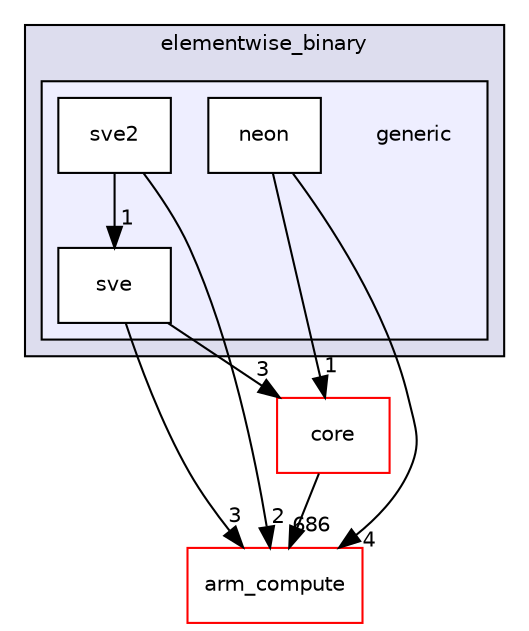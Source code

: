 digraph "src/cpu/kernels/elementwise_binary/generic" {
  compound=true
  node [ fontsize="10", fontname="Helvetica"];
  edge [ labelfontsize="10", labelfontname="Helvetica"];
  subgraph clusterdir_66520ab4814343cef4d99a57e61c0978 {
    graph [ bgcolor="#ddddee", pencolor="black", label="elementwise_binary" fontname="Helvetica", fontsize="10", URL="dir_66520ab4814343cef4d99a57e61c0978.xhtml"]
  subgraph clusterdir_8009c81bd03a5456d0f628033db7357f {
    graph [ bgcolor="#eeeeff", pencolor="black", label="" URL="dir_8009c81bd03a5456d0f628033db7357f.xhtml"];
    dir_8009c81bd03a5456d0f628033db7357f [shape=plaintext label="generic"];
  dir_6a94b41c7969531305f6d4628e056858 [shape=box label="neon" fillcolor="white" style="filled" URL="dir_6a94b41c7969531305f6d4628e056858.xhtml"];
  dir_a1dbdf61f57a1531ff253117d44bbf21 [shape=box label="sve" fillcolor="white" style="filled" URL="dir_a1dbdf61f57a1531ff253117d44bbf21.xhtml"];
  dir_e99c15a9621227eff47d3f75c7decb91 [shape=box label="sve2" fillcolor="white" style="filled" URL="dir_e99c15a9621227eff47d3f75c7decb91.xhtml"];
  }
  }
  dir_214608ef36d61442cb2b0c1c4e9a7def [shape=box label="arm_compute" fillcolor="white" style="filled" color="red" URL="dir_214608ef36d61442cb2b0c1c4e9a7def.xhtml"];
  dir_aebb8dcc11953d78e620bbef0b9e2183 [shape=box label="core" fillcolor="white" style="filled" color="red" URL="dir_aebb8dcc11953d78e620bbef0b9e2183.xhtml"];
  dir_a1dbdf61f57a1531ff253117d44bbf21->dir_214608ef36d61442cb2b0c1c4e9a7def [headlabel="3", labeldistance=1.5 headhref="dir_000439_000000.xhtml"];
  dir_a1dbdf61f57a1531ff253117d44bbf21->dir_aebb8dcc11953d78e620bbef0b9e2183 [headlabel="3", labeldistance=1.5 headhref="dir_000439_000017.xhtml"];
  dir_e99c15a9621227eff47d3f75c7decb91->dir_214608ef36d61442cb2b0c1c4e9a7def [headlabel="2", labeldistance=1.5 headhref="dir_000479_000000.xhtml"];
  dir_e99c15a9621227eff47d3f75c7decb91->dir_a1dbdf61f57a1531ff253117d44bbf21 [headlabel="1", labeldistance=1.5 headhref="dir_000479_000439.xhtml"];
  dir_6a94b41c7969531305f6d4628e056858->dir_214608ef36d61442cb2b0c1c4e9a7def [headlabel="4", labeldistance=1.5 headhref="dir_000438_000000.xhtml"];
  dir_6a94b41c7969531305f6d4628e056858->dir_aebb8dcc11953d78e620bbef0b9e2183 [headlabel="1", labeldistance=1.5 headhref="dir_000438_000017.xhtml"];
  dir_aebb8dcc11953d78e620bbef0b9e2183->dir_214608ef36d61442cb2b0c1c4e9a7def [headlabel="686", labeldistance=1.5 headhref="dir_000017_000000.xhtml"];
}
